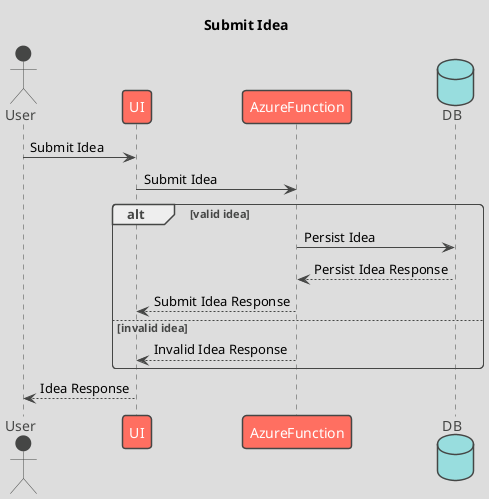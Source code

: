 @startuml Submit Idea
!theme toy
title Submit Idea

actor User order 1
participant UI order 2
participant AzureFunction order 3
database DB order 4

User -> UI: Submit Idea

UI -> AzureFunction: Submit Idea

alt valid idea 

   AzureFunction -> DB: Persist Idea
   DB --> AzureFunction: Persist Idea Response
   AzureFunction --> UI: Submit Idea Response

else invalid idea

   AzureFunction --> UI: Invalid Idea Response

end

UI --> User: Idea Response


@enduml